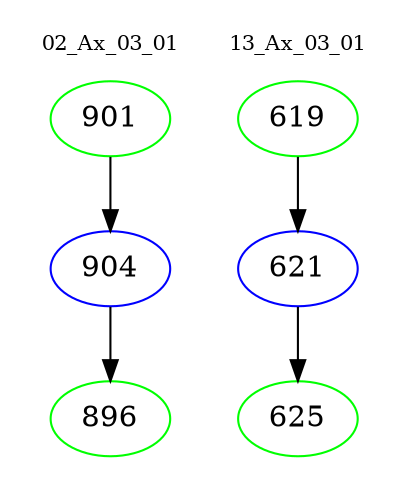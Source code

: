 digraph{
subgraph cluster_0 {
color = white
label = "02_Ax_03_01";
fontsize=10;
T0_901 [label="901", color="green"]
T0_901 -> T0_904 [color="black"]
T0_904 [label="904", color="blue"]
T0_904 -> T0_896 [color="black"]
T0_896 [label="896", color="green"]
}
subgraph cluster_1 {
color = white
label = "13_Ax_03_01";
fontsize=10;
T1_619 [label="619", color="green"]
T1_619 -> T1_621 [color="black"]
T1_621 [label="621", color="blue"]
T1_621 -> T1_625 [color="black"]
T1_625 [label="625", color="green"]
}
}
